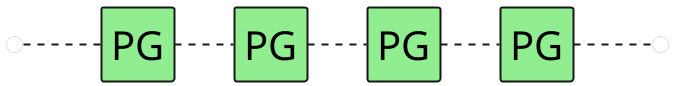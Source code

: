 @startuml

skinparam ComponentStyle rectangle
hide stereotype
left to right direction
scale 1/1

skinparam Component {
    FontSize 40
    FontColor black
    BorderThickness 2
    BackgroundColor transparent
}


skinparam Interface {
    FontSize 0
    FontColor black
    BorderThickness 0
    BackgroundColor transparent
}

skinparam ArrowThickness 2
' components:
interface "o" as head
component "PG" as c0 #LightGreen
component "PG" as c1 #LightGreen
component "PG" as c2 #LightGreen
component "PG" as c3 #LightGreen
interface "o" as tail
' layout:
head-down.c0
c0-down.c1
c1-down.c2
c2-down.c3
c3-down.tail

@enduml
